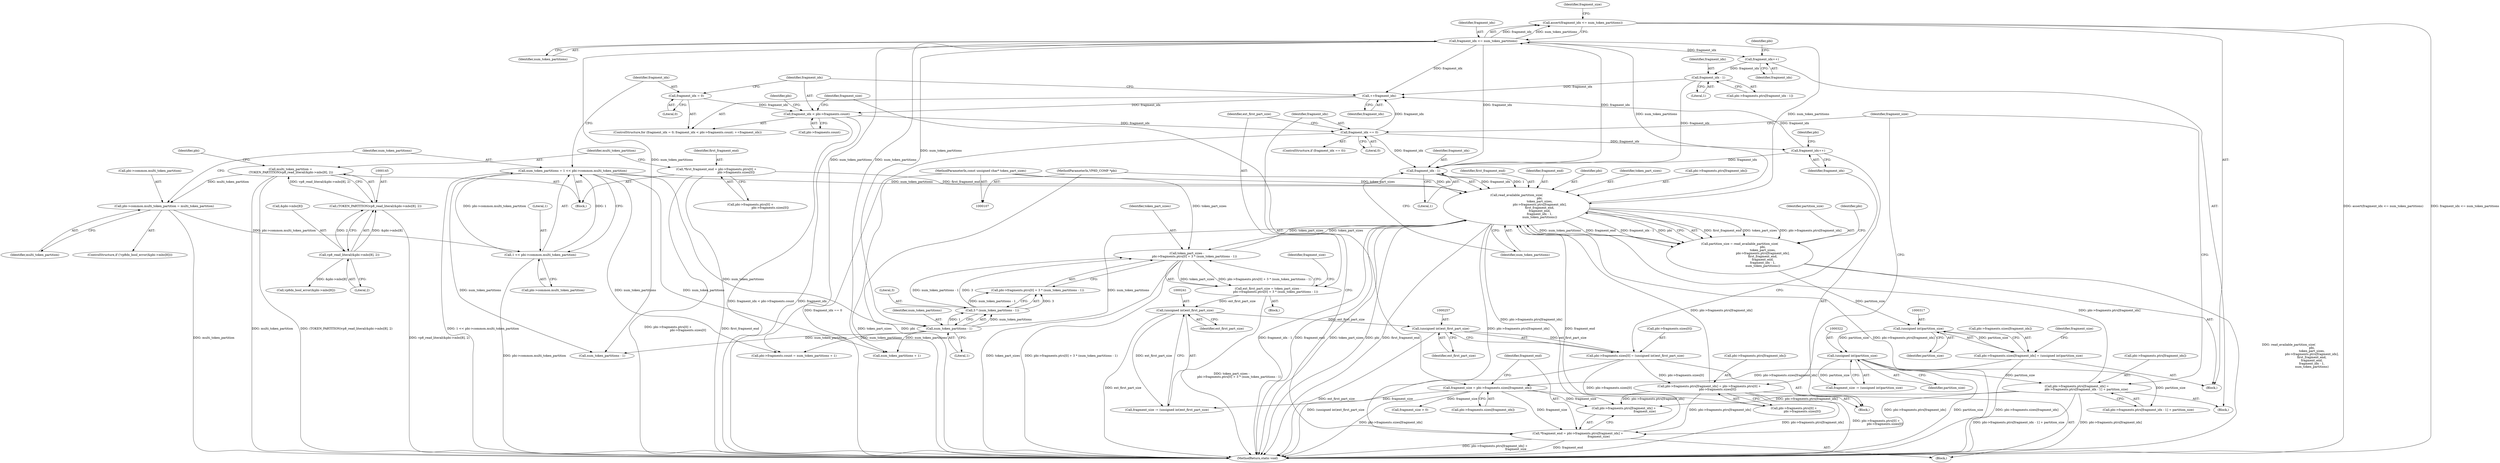 digraph "0_Android_6886e8e0a9db2dbad723dc37a548233e004b33bc@API" {
"1000324" [label="(Call,assert(fragment_idx <= num_token_partitions))"];
"1000325" [label="(Call,fragment_idx <= num_token_partitions)"];
"1000304" [label="(Call,fragment_idx - 1)"];
"1000259" [label="(Call,fragment_idx++)"];
"1000216" [label="(Call,fragment_idx == 0)"];
"1000183" [label="(Call,fragment_idx < pbi->fragments.count)"];
"1000180" [label="(Call,fragment_idx = 0)"];
"1000190" [label="(Call,++fragment_idx)"];
"1000350" [label="(Call,fragment_idx - 1)"];
"1000333" [label="(Call,fragment_idx++)"];
"1000292" [label="(Call,read_available_partition_size(\n                                                 pbi,\n                                                 token_part_sizes,\n                                                 pbi->fragments.ptrs[fragment_idx],\n                                                 first_fragment_end,\n                                                 fragment_end,\n                                                 fragment_idx - 1,\n                                                 num_token_partitions))"];
"1000108" [label="(MethodParameterIn,VP8D_COMP *pbi)"];
"1000223" [label="(Call,token_part_sizes -\n                pbi->fragments.ptrs[0] + 3 * (num_token_partitions - 1))"];
"1000109" [label="(MethodParameterIn,const unsigned char* token_part_sizes)"];
"1000233" [label="(Call,3 * (num_token_partitions - 1))"];
"1000235" [label="(Call,num_token_partitions - 1)"];
"1000170" [label="(Call,num_token_partitions = 1 << pbi->common.multi_token_partition)"];
"1000172" [label="(Call,1 << pbi->common.multi_token_partition)"];
"1000163" [label="(Call,pbi->common.multi_token_partition = multi_token_partition)"];
"1000142" [label="(Call,multi_token_partition =\n (TOKEN_PARTITION)vp8_read_literal(&pbi->mbc[8], 2))"];
"1000144" [label="(Call,(TOKEN_PARTITION)vp8_read_literal(&pbi->mbc[8], 2))"];
"1000146" [label="(Call,vp8_read_literal(&pbi->mbc[8], 2))"];
"1000335" [label="(Call,pbi->fragments.ptrs[fragment_idx] =\n                    pbi->fragments.ptrs[fragment_idx - 1] + partition_size)"];
"1000321" [label="(Call,(unsigned int)partition_size)"];
"1000316" [label="(Call,(unsigned int)partition_size)"];
"1000290" [label="(Call,partition_size = read_available_partition_size(\n                                                 pbi,\n                                                 token_part_sizes,\n                                                 pbi->fragments.ptrs[fragment_idx],\n                                                 first_fragment_end,\n                                                 fragment_end,\n                                                 fragment_idx - 1,\n                                                 num_token_partitions))"];
"1000261" [label="(Call,pbi->fragments.ptrs[fragment_idx] = pbi->fragments.ptrs[0] +\n                  pbi->fragments.sizes[0])"];
"1000248" [label="(Call,pbi->fragments.sizes[0] = (unsigned int)ext_first_part_size)"];
"1000256" [label="(Call,(unsigned int)ext_first_part_size)"];
"1000240" [label="(Call,(unsigned int)ext_first_part_size)"];
"1000221" [label="(Call,ext_first_part_size = token_part_sizes -\n                pbi->fragments.ptrs[0] + 3 * (num_token_partitions - 1))"];
"1000124" [label="(Call,*first_fragment_end = pbi->fragments.ptrs[0] +\n                                          pbi->fragments.sizes[0])"];
"1000204" [label="(Call,*fragment_end = pbi->fragments.ptrs[fragment_idx] +\n                                            fragment_size)"];
"1000194" [label="(Call,fragment_size = pbi->fragments.sizes[fragment_idx])"];
"1000308" [label="(Call,pbi->fragments.sizes[fragment_idx] = (unsigned int)partition_size)"];
"1000224" [label="(Identifier,token_part_sizes)"];
"1000204" [label="(Call,*fragment_end = pbi->fragments.ptrs[fragment_idx] +\n                                            fragment_size)"];
"1000124" [label="(Call,*first_fragment_end = pbi->fragments.ptrs[0] +\n                                          pbi->fragments.sizes[0])"];
"1000357" [label="(Identifier,pbi)"];
"1000335" [label="(Call,pbi->fragments.ptrs[fragment_idx] =\n                    pbi->fragments.ptrs[fragment_idx - 1] + partition_size)"];
"1000417" [label="(Call,num_token_partitions - 1)"];
"1000183" [label="(Call,fragment_idx < pbi->fragments.count)"];
"1000302" [label="(Identifier,first_fragment_end)"];
"1000233" [label="(Call,3 * (num_token_partitions - 1))"];
"1000332" [label="(Block,)"];
"1000260" [label="(Identifier,fragment_idx)"];
"1000180" [label="(Call,fragment_idx = 0)"];
"1000312" [label="(Identifier,pbi)"];
"1000109" [label="(MethodParameterIn,const unsigned char* token_part_sizes)"];
"1000325" [label="(Call,fragment_idx <= num_token_partitions)"];
"1000225" [label="(Call,pbi->fragments.ptrs[0] + 3 * (num_token_partitions - 1))"];
"1000308" [label="(Call,pbi->fragments.sizes[fragment_idx] = (unsigned int)partition_size)"];
"1000172" [label="(Call,1 << pbi->common.multi_token_partition)"];
"1000179" [label="(ControlStructure,for (fragment_idx = 0; fragment_idx < pbi->fragments.count; ++fragment_idx))"];
"1000181" [label="(Identifier,fragment_idx)"];
"1000222" [label="(Identifier,ext_first_part_size)"];
"1000316" [label="(Call,(unsigned int)partition_size)"];
"1000339" [label="(Identifier,pbi)"];
"1000185" [label="(Call,pbi->fragments.count)"];
"1000173" [label="(Literal,1)"];
"1000258" [label="(Identifier,ext_first_part_size)"];
"1000330" [label="(Identifier,fragment_size)"];
"1000194" [label="(Call,fragment_size = pbi->fragments.sizes[fragment_idx])"];
"1000336" [label="(Call,pbi->fragments.ptrs[fragment_idx])"];
"1000265" [label="(Identifier,pbi)"];
"1000324" [label="(Call,assert(fragment_idx <= num_token_partitions))"];
"1000286" [label="(Identifier,fragment_size)"];
"1000333" [label="(Call,fragment_idx++)"];
"1000191" [label="(Identifier,fragment_idx)"];
"1000261" [label="(Call,pbi->fragments.ptrs[fragment_idx] = pbi->fragments.ptrs[0] +\n                  pbi->fragments.sizes[0])"];
"1000327" [label="(Identifier,num_token_partitions)"];
"1000217" [label="(Identifier,fragment_idx)"];
"1000144" [label="(Call,(TOKEN_PARTITION)vp8_read_literal(&pbi->mbc[8], 2))"];
"1000259" [label="(Call,fragment_idx++)"];
"1000235" [label="(Call,num_token_partitions - 1)"];
"1000306" [label="(Literal,1)"];
"1000326" [label="(Identifier,fragment_idx)"];
"1000352" [label="(Literal,1)"];
"1000323" [label="(Identifier,partition_size)"];
"1000242" [label="(Identifier,ext_first_part_size)"];
"1000153" [label="(Literal,2)"];
"1000350" [label="(Call,fragment_idx - 1)"];
"1000303" [label="(Identifier,fragment_end)"];
"1000154" [label="(ControlStructure,if (!vp8dx_bool_error(&pbi->mbc[8])))"];
"1000334" [label="(Identifier,fragment_idx)"];
"1000305" [label="(Identifier,fragment_idx)"];
"1000216" [label="(Call,fragment_idx == 0)"];
"1000427" [label="(MethodReturn,static void)"];
"1000169" [label="(Identifier,multi_token_partition)"];
"1000143" [label="(Identifier,multi_token_partition)"];
"1000190" [label="(Call,++fragment_idx)"];
"1000285" [label="(Call,fragment_size > 0)"];
"1000291" [label="(Identifier,partition_size)"];
"1000184" [label="(Identifier,fragment_idx)"];
"1000309" [label="(Call,pbi->fragments.sizes[fragment_idx])"];
"1000195" [label="(Identifier,fragment_size)"];
"1000343" [label="(Call,pbi->fragments.ptrs[fragment_idx - 1] + partition_size)"];
"1000142" [label="(Call,multi_token_partition =\n (TOKEN_PARTITION)vp8_read_literal(&pbi->mbc[8], 2))"];
"1000292" [label="(Call,read_available_partition_size(\n                                                 pbi,\n                                                 token_part_sizes,\n                                                 pbi->fragments.ptrs[fragment_idx],\n                                                 first_fragment_end,\n                                                 fragment_end,\n                                                 fragment_idx - 1,\n                                                 num_token_partitions))"];
"1000110" [label="(Block,)"];
"1000269" [label="(Call,pbi->fragments.ptrs[0] +\n                  pbi->fragments.sizes[0])"];
"1000344" [label="(Call,pbi->fragments.ptrs[fragment_idx - 1])"];
"1000240" [label="(Call,(unsigned int)ext_first_part_size)"];
"1000234" [label="(Literal,3)"];
"1000108" [label="(MethodParameterIn,VP8D_COMP *pbi)"];
"1000126" [label="(Call,pbi->fragments.ptrs[0] +\n                                          pbi->fragments.sizes[0])"];
"1000248" [label="(Call,pbi->fragments.sizes[0] = (unsigned int)ext_first_part_size)"];
"1000318" [label="(Identifier,partition_size)"];
"1000170" [label="(Call,num_token_partitions = 1 << pbi->common.multi_token_partition)"];
"1000146" [label="(Call,vp8_read_literal(&pbi->mbc[8], 2))"];
"1000351" [label="(Identifier,fragment_idx)"];
"1000290" [label="(Call,partition_size = read_available_partition_size(\n                                                 pbi,\n                                                 token_part_sizes,\n                                                 pbi->fragments.ptrs[fragment_idx],\n                                                 first_fragment_end,\n                                                 fragment_end,\n                                                 fragment_idx - 1,\n                                                 num_token_partitions))"];
"1000196" [label="(Call,pbi->fragments.sizes[fragment_idx])"];
"1000163" [label="(Call,pbi->common.multi_token_partition = multi_token_partition)"];
"1000238" [label="(Call,fragment_size -= (unsigned int)ext_first_part_size)"];
"1000293" [label="(Identifier,pbi)"];
"1000223" [label="(Call,token_part_sizes -\n                pbi->fragments.ptrs[0] + 3 * (num_token_partitions - 1))"];
"1000304" [label="(Call,fragment_idx - 1)"];
"1000147" [label="(Call,&pbi->mbc[8])"];
"1000262" [label="(Call,pbi->fragments.ptrs[fragment_idx])"];
"1000320" [label="(Identifier,fragment_size)"];
"1000294" [label="(Identifier,token_part_sizes)"];
"1000288" [label="(Block,)"];
"1000192" [label="(Block,)"];
"1000156" [label="(Call,vp8dx_bool_error(&pbi->mbc[8]))"];
"1000239" [label="(Identifier,fragment_size)"];
"1000321" [label="(Call,(unsigned int)partition_size)"];
"1000218" [label="(Literal,0)"];
"1000295" [label="(Call,pbi->fragments.ptrs[fragment_idx])"];
"1000125" [label="(Identifier,first_fragment_end)"];
"1000247" [label="(Block,)"];
"1000354" [label="(Call,pbi->fragments.count = num_token_partitions + 1)"];
"1000182" [label="(Literal,0)"];
"1000174" [label="(Call,pbi->common.multi_token_partition)"];
"1000164" [label="(Call,pbi->common.multi_token_partition)"];
"1000256" [label="(Call,(unsigned int)ext_first_part_size)"];
"1000219" [label="(Block,)"];
"1000171" [label="(Identifier,num_token_partitions)"];
"1000205" [label="(Identifier,fragment_end)"];
"1000236" [label="(Identifier,num_token_partitions)"];
"1000249" [label="(Call,pbi->fragments.sizes[0])"];
"1000221" [label="(Call,ext_first_part_size = token_part_sizes -\n                pbi->fragments.ptrs[0] + 3 * (num_token_partitions - 1))"];
"1000215" [label="(ControlStructure,if (fragment_idx == 0))"];
"1000237" [label="(Literal,1)"];
"1000206" [label="(Call,pbi->fragments.ptrs[fragment_idx] +\n                                            fragment_size)"];
"1000319" [label="(Call,fragment_size -= (unsigned int)partition_size)"];
"1000360" [label="(Call,num_token_partitions + 1)"];
"1000307" [label="(Identifier,num_token_partitions)"];
"1000160" [label="(Identifier,pbi)"];
"1000324" -> "1000288"  [label="AST: "];
"1000324" -> "1000325"  [label="CFG: "];
"1000325" -> "1000324"  [label="AST: "];
"1000330" -> "1000324"  [label="CFG: "];
"1000324" -> "1000427"  [label="DDG: assert(fragment_idx <= num_token_partitions)"];
"1000324" -> "1000427"  [label="DDG: fragment_idx <= num_token_partitions"];
"1000325" -> "1000324"  [label="DDG: fragment_idx"];
"1000325" -> "1000324"  [label="DDG: num_token_partitions"];
"1000325" -> "1000327"  [label="CFG: "];
"1000326" -> "1000325"  [label="AST: "];
"1000327" -> "1000325"  [label="AST: "];
"1000325" -> "1000190"  [label="DDG: fragment_idx"];
"1000325" -> "1000235"  [label="DDG: num_token_partitions"];
"1000325" -> "1000304"  [label="DDG: fragment_idx"];
"1000325" -> "1000292"  [label="DDG: num_token_partitions"];
"1000304" -> "1000325"  [label="DDG: fragment_idx"];
"1000292" -> "1000325"  [label="DDG: num_token_partitions"];
"1000325" -> "1000333"  [label="DDG: fragment_idx"];
"1000325" -> "1000354"  [label="DDG: num_token_partitions"];
"1000325" -> "1000360"  [label="DDG: num_token_partitions"];
"1000325" -> "1000417"  [label="DDG: num_token_partitions"];
"1000304" -> "1000292"  [label="AST: "];
"1000304" -> "1000306"  [label="CFG: "];
"1000305" -> "1000304"  [label="AST: "];
"1000306" -> "1000304"  [label="AST: "];
"1000307" -> "1000304"  [label="CFG: "];
"1000304" -> "1000292"  [label="DDG: fragment_idx"];
"1000304" -> "1000292"  [label="DDG: 1"];
"1000259" -> "1000304"  [label="DDG: fragment_idx"];
"1000350" -> "1000304"  [label="DDG: fragment_idx"];
"1000216" -> "1000304"  [label="DDG: fragment_idx"];
"1000259" -> "1000247"  [label="AST: "];
"1000259" -> "1000260"  [label="CFG: "];
"1000260" -> "1000259"  [label="AST: "];
"1000265" -> "1000259"  [label="CFG: "];
"1000259" -> "1000190"  [label="DDG: fragment_idx"];
"1000216" -> "1000259"  [label="DDG: fragment_idx"];
"1000216" -> "1000215"  [label="AST: "];
"1000216" -> "1000218"  [label="CFG: "];
"1000217" -> "1000216"  [label="AST: "];
"1000218" -> "1000216"  [label="AST: "];
"1000222" -> "1000216"  [label="CFG: "];
"1000286" -> "1000216"  [label="CFG: "];
"1000216" -> "1000427"  [label="DDG: fragment_idx == 0"];
"1000216" -> "1000190"  [label="DDG: fragment_idx"];
"1000183" -> "1000216"  [label="DDG: fragment_idx"];
"1000183" -> "1000179"  [label="AST: "];
"1000183" -> "1000185"  [label="CFG: "];
"1000184" -> "1000183"  [label="AST: "];
"1000185" -> "1000183"  [label="AST: "];
"1000195" -> "1000183"  [label="CFG: "];
"1000357" -> "1000183"  [label="CFG: "];
"1000183" -> "1000427"  [label="DDG: fragment_idx"];
"1000183" -> "1000427"  [label="DDG: fragment_idx < pbi->fragments.count"];
"1000180" -> "1000183"  [label="DDG: fragment_idx"];
"1000190" -> "1000183"  [label="DDG: fragment_idx"];
"1000180" -> "1000179"  [label="AST: "];
"1000180" -> "1000182"  [label="CFG: "];
"1000181" -> "1000180"  [label="AST: "];
"1000182" -> "1000180"  [label="AST: "];
"1000184" -> "1000180"  [label="CFG: "];
"1000190" -> "1000179"  [label="AST: "];
"1000190" -> "1000191"  [label="CFG: "];
"1000191" -> "1000190"  [label="AST: "];
"1000184" -> "1000190"  [label="CFG: "];
"1000350" -> "1000190"  [label="DDG: fragment_idx"];
"1000350" -> "1000344"  [label="AST: "];
"1000350" -> "1000352"  [label="CFG: "];
"1000351" -> "1000350"  [label="AST: "];
"1000352" -> "1000350"  [label="AST: "];
"1000344" -> "1000350"  [label="CFG: "];
"1000333" -> "1000350"  [label="DDG: fragment_idx"];
"1000333" -> "1000332"  [label="AST: "];
"1000333" -> "1000334"  [label="CFG: "];
"1000334" -> "1000333"  [label="AST: "];
"1000339" -> "1000333"  [label="CFG: "];
"1000292" -> "1000290"  [label="AST: "];
"1000292" -> "1000307"  [label="CFG: "];
"1000293" -> "1000292"  [label="AST: "];
"1000294" -> "1000292"  [label="AST: "];
"1000295" -> "1000292"  [label="AST: "];
"1000302" -> "1000292"  [label="AST: "];
"1000303" -> "1000292"  [label="AST: "];
"1000307" -> "1000292"  [label="AST: "];
"1000290" -> "1000292"  [label="CFG: "];
"1000292" -> "1000427"  [label="DDG: fragment_end"];
"1000292" -> "1000427"  [label="DDG: token_part_sizes"];
"1000292" -> "1000427"  [label="DDG: fragment_idx - 1"];
"1000292" -> "1000427"  [label="DDG: pbi"];
"1000292" -> "1000427"  [label="DDG: first_fragment_end"];
"1000292" -> "1000427"  [label="DDG: pbi->fragments.ptrs[fragment_idx]"];
"1000292" -> "1000204"  [label="DDG: pbi->fragments.ptrs[fragment_idx]"];
"1000292" -> "1000206"  [label="DDG: pbi->fragments.ptrs[fragment_idx]"];
"1000292" -> "1000223"  [label="DDG: token_part_sizes"];
"1000292" -> "1000290"  [label="DDG: first_fragment_end"];
"1000292" -> "1000290"  [label="DDG: token_part_sizes"];
"1000292" -> "1000290"  [label="DDG: pbi->fragments.ptrs[fragment_idx]"];
"1000292" -> "1000290"  [label="DDG: num_token_partitions"];
"1000292" -> "1000290"  [label="DDG: fragment_end"];
"1000292" -> "1000290"  [label="DDG: fragment_idx - 1"];
"1000292" -> "1000290"  [label="DDG: pbi"];
"1000108" -> "1000292"  [label="DDG: pbi"];
"1000223" -> "1000292"  [label="DDG: token_part_sizes"];
"1000109" -> "1000292"  [label="DDG: token_part_sizes"];
"1000335" -> "1000292"  [label="DDG: pbi->fragments.ptrs[fragment_idx]"];
"1000261" -> "1000292"  [label="DDG: pbi->fragments.ptrs[fragment_idx]"];
"1000124" -> "1000292"  [label="DDG: first_fragment_end"];
"1000204" -> "1000292"  [label="DDG: fragment_end"];
"1000235" -> "1000292"  [label="DDG: num_token_partitions"];
"1000170" -> "1000292"  [label="DDG: num_token_partitions"];
"1000108" -> "1000107"  [label="AST: "];
"1000108" -> "1000427"  [label="DDG: pbi"];
"1000223" -> "1000221"  [label="AST: "];
"1000223" -> "1000225"  [label="CFG: "];
"1000224" -> "1000223"  [label="AST: "];
"1000225" -> "1000223"  [label="AST: "];
"1000221" -> "1000223"  [label="CFG: "];
"1000223" -> "1000427"  [label="DDG: pbi->fragments.ptrs[0] + 3 * (num_token_partitions - 1)"];
"1000223" -> "1000427"  [label="DDG: token_part_sizes"];
"1000223" -> "1000221"  [label="DDG: token_part_sizes"];
"1000223" -> "1000221"  [label="DDG: pbi->fragments.ptrs[0] + 3 * (num_token_partitions - 1)"];
"1000109" -> "1000223"  [label="DDG: token_part_sizes"];
"1000233" -> "1000223"  [label="DDG: 3"];
"1000233" -> "1000223"  [label="DDG: num_token_partitions - 1"];
"1000109" -> "1000107"  [label="AST: "];
"1000109" -> "1000427"  [label="DDG: token_part_sizes"];
"1000233" -> "1000225"  [label="AST: "];
"1000233" -> "1000235"  [label="CFG: "];
"1000234" -> "1000233"  [label="AST: "];
"1000235" -> "1000233"  [label="AST: "];
"1000225" -> "1000233"  [label="CFG: "];
"1000233" -> "1000225"  [label="DDG: 3"];
"1000233" -> "1000225"  [label="DDG: num_token_partitions - 1"];
"1000235" -> "1000233"  [label="DDG: num_token_partitions"];
"1000235" -> "1000233"  [label="DDG: 1"];
"1000235" -> "1000237"  [label="CFG: "];
"1000236" -> "1000235"  [label="AST: "];
"1000237" -> "1000235"  [label="AST: "];
"1000170" -> "1000235"  [label="DDG: num_token_partitions"];
"1000235" -> "1000354"  [label="DDG: num_token_partitions"];
"1000235" -> "1000360"  [label="DDG: num_token_partitions"];
"1000235" -> "1000417"  [label="DDG: num_token_partitions"];
"1000170" -> "1000110"  [label="AST: "];
"1000170" -> "1000172"  [label="CFG: "];
"1000171" -> "1000170"  [label="AST: "];
"1000172" -> "1000170"  [label="AST: "];
"1000181" -> "1000170"  [label="CFG: "];
"1000170" -> "1000427"  [label="DDG: 1 << pbi->common.multi_token_partition"];
"1000172" -> "1000170"  [label="DDG: 1"];
"1000172" -> "1000170"  [label="DDG: pbi->common.multi_token_partition"];
"1000170" -> "1000354"  [label="DDG: num_token_partitions"];
"1000170" -> "1000360"  [label="DDG: num_token_partitions"];
"1000170" -> "1000417"  [label="DDG: num_token_partitions"];
"1000172" -> "1000174"  [label="CFG: "];
"1000173" -> "1000172"  [label="AST: "];
"1000174" -> "1000172"  [label="AST: "];
"1000172" -> "1000427"  [label="DDG: pbi->common.multi_token_partition"];
"1000163" -> "1000172"  [label="DDG: pbi->common.multi_token_partition"];
"1000163" -> "1000154"  [label="AST: "];
"1000163" -> "1000169"  [label="CFG: "];
"1000164" -> "1000163"  [label="AST: "];
"1000169" -> "1000163"  [label="AST: "];
"1000171" -> "1000163"  [label="CFG: "];
"1000163" -> "1000427"  [label="DDG: multi_token_partition"];
"1000142" -> "1000163"  [label="DDG: multi_token_partition"];
"1000142" -> "1000110"  [label="AST: "];
"1000142" -> "1000144"  [label="CFG: "];
"1000143" -> "1000142"  [label="AST: "];
"1000144" -> "1000142"  [label="AST: "];
"1000160" -> "1000142"  [label="CFG: "];
"1000142" -> "1000427"  [label="DDG: (TOKEN_PARTITION)vp8_read_literal(&pbi->mbc[8], 2)"];
"1000142" -> "1000427"  [label="DDG: multi_token_partition"];
"1000144" -> "1000142"  [label="DDG: vp8_read_literal(&pbi->mbc[8], 2)"];
"1000144" -> "1000146"  [label="CFG: "];
"1000145" -> "1000144"  [label="AST: "];
"1000146" -> "1000144"  [label="AST: "];
"1000144" -> "1000427"  [label="DDG: vp8_read_literal(&pbi->mbc[8], 2)"];
"1000146" -> "1000144"  [label="DDG: &pbi->mbc[8]"];
"1000146" -> "1000144"  [label="DDG: 2"];
"1000146" -> "1000153"  [label="CFG: "];
"1000147" -> "1000146"  [label="AST: "];
"1000153" -> "1000146"  [label="AST: "];
"1000146" -> "1000156"  [label="DDG: &pbi->mbc[8]"];
"1000335" -> "1000332"  [label="AST: "];
"1000335" -> "1000343"  [label="CFG: "];
"1000336" -> "1000335"  [label="AST: "];
"1000343" -> "1000335"  [label="AST: "];
"1000286" -> "1000335"  [label="CFG: "];
"1000335" -> "1000427"  [label="DDG: pbi->fragments.ptrs[fragment_idx]"];
"1000335" -> "1000427"  [label="DDG: pbi->fragments.ptrs[fragment_idx - 1] + partition_size"];
"1000335" -> "1000204"  [label="DDG: pbi->fragments.ptrs[fragment_idx]"];
"1000335" -> "1000206"  [label="DDG: pbi->fragments.ptrs[fragment_idx]"];
"1000321" -> "1000335"  [label="DDG: partition_size"];
"1000321" -> "1000319"  [label="AST: "];
"1000321" -> "1000323"  [label="CFG: "];
"1000322" -> "1000321"  [label="AST: "];
"1000323" -> "1000321"  [label="AST: "];
"1000319" -> "1000321"  [label="CFG: "];
"1000321" -> "1000427"  [label="DDG: partition_size"];
"1000321" -> "1000319"  [label="DDG: partition_size"];
"1000316" -> "1000321"  [label="DDG: partition_size"];
"1000321" -> "1000343"  [label="DDG: partition_size"];
"1000316" -> "1000308"  [label="AST: "];
"1000316" -> "1000318"  [label="CFG: "];
"1000317" -> "1000316"  [label="AST: "];
"1000318" -> "1000316"  [label="AST: "];
"1000308" -> "1000316"  [label="CFG: "];
"1000316" -> "1000308"  [label="DDG: partition_size"];
"1000290" -> "1000316"  [label="DDG: partition_size"];
"1000290" -> "1000288"  [label="AST: "];
"1000291" -> "1000290"  [label="AST: "];
"1000312" -> "1000290"  [label="CFG: "];
"1000290" -> "1000427"  [label="DDG: read_available_partition_size(\n                                                 pbi,\n                                                 token_part_sizes,\n                                                 pbi->fragments.ptrs[fragment_idx],\n                                                 first_fragment_end,\n                                                 fragment_end,\n                                                 fragment_idx - 1,\n                                                 num_token_partitions)"];
"1000261" -> "1000247"  [label="AST: "];
"1000261" -> "1000269"  [label="CFG: "];
"1000262" -> "1000261"  [label="AST: "];
"1000269" -> "1000261"  [label="AST: "];
"1000286" -> "1000261"  [label="CFG: "];
"1000261" -> "1000427"  [label="DDG: pbi->fragments.ptrs[fragment_idx]"];
"1000261" -> "1000427"  [label="DDG: pbi->fragments.ptrs[0] +\n                  pbi->fragments.sizes[0]"];
"1000261" -> "1000204"  [label="DDG: pbi->fragments.ptrs[fragment_idx]"];
"1000261" -> "1000206"  [label="DDG: pbi->fragments.ptrs[fragment_idx]"];
"1000248" -> "1000261"  [label="DDG: pbi->fragments.sizes[0]"];
"1000248" -> "1000247"  [label="AST: "];
"1000248" -> "1000256"  [label="CFG: "];
"1000249" -> "1000248"  [label="AST: "];
"1000256" -> "1000248"  [label="AST: "];
"1000260" -> "1000248"  [label="CFG: "];
"1000248" -> "1000427"  [label="DDG: (unsigned int)ext_first_part_size"];
"1000256" -> "1000248"  [label="DDG: ext_first_part_size"];
"1000248" -> "1000269"  [label="DDG: pbi->fragments.sizes[0]"];
"1000256" -> "1000258"  [label="CFG: "];
"1000257" -> "1000256"  [label="AST: "];
"1000258" -> "1000256"  [label="AST: "];
"1000256" -> "1000427"  [label="DDG: ext_first_part_size"];
"1000240" -> "1000256"  [label="DDG: ext_first_part_size"];
"1000240" -> "1000238"  [label="AST: "];
"1000240" -> "1000242"  [label="CFG: "];
"1000241" -> "1000240"  [label="AST: "];
"1000242" -> "1000240"  [label="AST: "];
"1000238" -> "1000240"  [label="CFG: "];
"1000240" -> "1000427"  [label="DDG: ext_first_part_size"];
"1000240" -> "1000238"  [label="DDG: ext_first_part_size"];
"1000221" -> "1000240"  [label="DDG: ext_first_part_size"];
"1000221" -> "1000219"  [label="AST: "];
"1000222" -> "1000221"  [label="AST: "];
"1000239" -> "1000221"  [label="CFG: "];
"1000221" -> "1000427"  [label="DDG: token_part_sizes -\n                pbi->fragments.ptrs[0] + 3 * (num_token_partitions - 1)"];
"1000124" -> "1000110"  [label="AST: "];
"1000124" -> "1000126"  [label="CFG: "];
"1000125" -> "1000124"  [label="AST: "];
"1000126" -> "1000124"  [label="AST: "];
"1000143" -> "1000124"  [label="CFG: "];
"1000124" -> "1000427"  [label="DDG: pbi->fragments.ptrs[0] +\n                                          pbi->fragments.sizes[0]"];
"1000124" -> "1000427"  [label="DDG: first_fragment_end"];
"1000204" -> "1000192"  [label="AST: "];
"1000204" -> "1000206"  [label="CFG: "];
"1000205" -> "1000204"  [label="AST: "];
"1000206" -> "1000204"  [label="AST: "];
"1000217" -> "1000204"  [label="CFG: "];
"1000204" -> "1000427"  [label="DDG: pbi->fragments.ptrs[fragment_idx] +\n                                            fragment_size"];
"1000204" -> "1000427"  [label="DDG: fragment_end"];
"1000194" -> "1000204"  [label="DDG: fragment_size"];
"1000194" -> "1000192"  [label="AST: "];
"1000194" -> "1000196"  [label="CFG: "];
"1000195" -> "1000194"  [label="AST: "];
"1000196" -> "1000194"  [label="AST: "];
"1000205" -> "1000194"  [label="CFG: "];
"1000194" -> "1000427"  [label="DDG: pbi->fragments.sizes[fragment_idx]"];
"1000308" -> "1000194"  [label="DDG: pbi->fragments.sizes[fragment_idx]"];
"1000194" -> "1000206"  [label="DDG: fragment_size"];
"1000194" -> "1000238"  [label="DDG: fragment_size"];
"1000194" -> "1000285"  [label="DDG: fragment_size"];
"1000308" -> "1000288"  [label="AST: "];
"1000309" -> "1000308"  [label="AST: "];
"1000320" -> "1000308"  [label="CFG: "];
"1000308" -> "1000427"  [label="DDG: pbi->fragments.sizes[fragment_idx]"];
}
